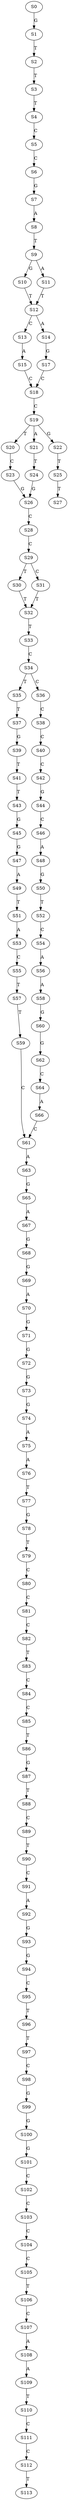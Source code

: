 strict digraph  {
	S0 -> S1 [ label = G ];
	S1 -> S2 [ label = T ];
	S2 -> S3 [ label = T ];
	S3 -> S4 [ label = T ];
	S4 -> S5 [ label = C ];
	S5 -> S6 [ label = C ];
	S6 -> S7 [ label = G ];
	S7 -> S8 [ label = A ];
	S8 -> S9 [ label = T ];
	S9 -> S10 [ label = G ];
	S9 -> S11 [ label = A ];
	S10 -> S12 [ label = T ];
	S11 -> S12 [ label = T ];
	S12 -> S13 [ label = C ];
	S12 -> S14 [ label = A ];
	S13 -> S15 [ label = A ];
	S14 -> S17 [ label = G ];
	S15 -> S18 [ label = C ];
	S17 -> S18 [ label = C ];
	S18 -> S19 [ label = C ];
	S19 -> S20 [ label = T ];
	S19 -> S21 [ label = A ];
	S19 -> S22 [ label = G ];
	S20 -> S23 [ label = C ];
	S21 -> S24 [ label = T ];
	S22 -> S25 [ label = T ];
	S23 -> S26 [ label = G ];
	S24 -> S26 [ label = G ];
	S25 -> S27 [ label = T ];
	S26 -> S28 [ label = C ];
	S28 -> S29 [ label = C ];
	S29 -> S30 [ label = T ];
	S29 -> S31 [ label = C ];
	S30 -> S32 [ label = T ];
	S31 -> S32 [ label = T ];
	S32 -> S33 [ label = T ];
	S33 -> S34 [ label = C ];
	S34 -> S35 [ label = T ];
	S34 -> S36 [ label = C ];
	S35 -> S37 [ label = T ];
	S36 -> S38 [ label = C ];
	S37 -> S39 [ label = G ];
	S38 -> S40 [ label = C ];
	S39 -> S41 [ label = T ];
	S40 -> S42 [ label = C ];
	S41 -> S43 [ label = T ];
	S42 -> S44 [ label = G ];
	S43 -> S45 [ label = G ];
	S44 -> S46 [ label = C ];
	S45 -> S47 [ label = G ];
	S46 -> S48 [ label = A ];
	S47 -> S49 [ label = A ];
	S48 -> S50 [ label = G ];
	S49 -> S51 [ label = T ];
	S50 -> S52 [ label = T ];
	S51 -> S53 [ label = A ];
	S52 -> S54 [ label = C ];
	S53 -> S55 [ label = C ];
	S54 -> S56 [ label = A ];
	S55 -> S57 [ label = T ];
	S56 -> S58 [ label = A ];
	S57 -> S59 [ label = T ];
	S58 -> S60 [ label = G ];
	S59 -> S61 [ label = C ];
	S60 -> S62 [ label = G ];
	S61 -> S63 [ label = A ];
	S62 -> S64 [ label = C ];
	S63 -> S65 [ label = G ];
	S64 -> S66 [ label = A ];
	S65 -> S67 [ label = A ];
	S66 -> S61 [ label = C ];
	S67 -> S68 [ label = G ];
	S68 -> S69 [ label = G ];
	S69 -> S70 [ label = A ];
	S70 -> S71 [ label = G ];
	S71 -> S72 [ label = G ];
	S72 -> S73 [ label = G ];
	S73 -> S74 [ label = G ];
	S74 -> S75 [ label = A ];
	S75 -> S76 [ label = A ];
	S76 -> S77 [ label = T ];
	S77 -> S78 [ label = G ];
	S78 -> S79 [ label = T ];
	S79 -> S80 [ label = C ];
	S80 -> S81 [ label = C ];
	S81 -> S82 [ label = C ];
	S82 -> S83 [ label = T ];
	S83 -> S84 [ label = C ];
	S84 -> S85 [ label = C ];
	S85 -> S86 [ label = T ];
	S86 -> S87 [ label = G ];
	S87 -> S88 [ label = T ];
	S88 -> S89 [ label = C ];
	S89 -> S90 [ label = T ];
	S90 -> S91 [ label = C ];
	S91 -> S92 [ label = A ];
	S92 -> S93 [ label = G ];
	S93 -> S94 [ label = G ];
	S94 -> S95 [ label = C ];
	S95 -> S96 [ label = T ];
	S96 -> S97 [ label = T ];
	S97 -> S98 [ label = C ];
	S98 -> S99 [ label = G ];
	S99 -> S100 [ label = G ];
	S100 -> S101 [ label = G ];
	S101 -> S102 [ label = C ];
	S102 -> S103 [ label = C ];
	S103 -> S104 [ label = C ];
	S104 -> S105 [ label = C ];
	S105 -> S106 [ label = T ];
	S106 -> S107 [ label = C ];
	S107 -> S108 [ label = A ];
	S108 -> S109 [ label = A ];
	S109 -> S110 [ label = T ];
	S110 -> S111 [ label = C ];
	S111 -> S112 [ label = C ];
	S112 -> S113 [ label = T ];
}
